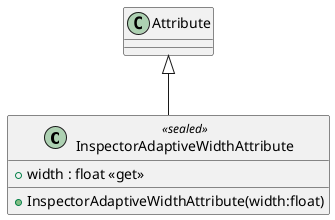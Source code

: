 @startuml
class InspectorAdaptiveWidthAttribute <<sealed>> {
    + InspectorAdaptiveWidthAttribute(width:float)
    + width : float <<get>>
}
Attribute <|-- InspectorAdaptiveWidthAttribute
@enduml
